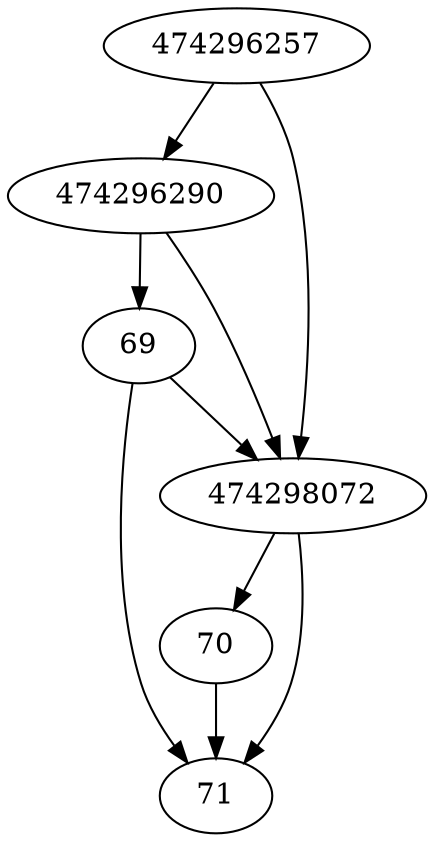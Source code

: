 strict digraph  {
474296257;
474296290;
69;
70;
71;
474298072;
474296257 -> 474298072;
474296257 -> 474296290;
474296290 -> 474298072;
474296290 -> 69;
69 -> 71;
69 -> 474298072;
70 -> 71;
474298072 -> 70;
474298072 -> 71;
}
